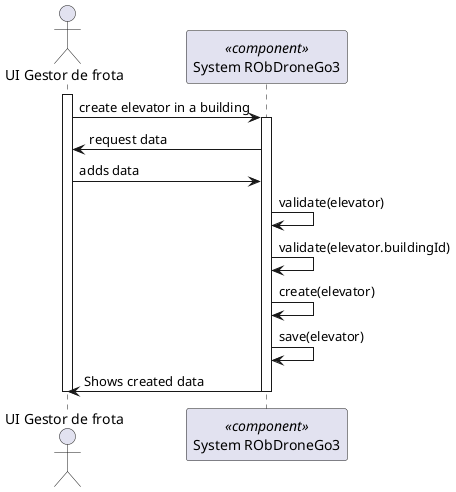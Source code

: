 @startuml
Actor "UI Gestor de frota" as User
participant "System RObDroneGo3" as Controller <<component>>
activate User
User -> Controller: create elevator in a building
activate Controller
User <- Controller: request data

User -> Controller: adds data

Controller -> Controller : validate(elevator)
Controller -> Controller : validate(elevator.buildingId)
Controller -> Controller : create(elevator)
Controller -> Controller : save(elevator)

User <- Controller : Shows created data
deactivate Controller
deactivate User
@enduml
